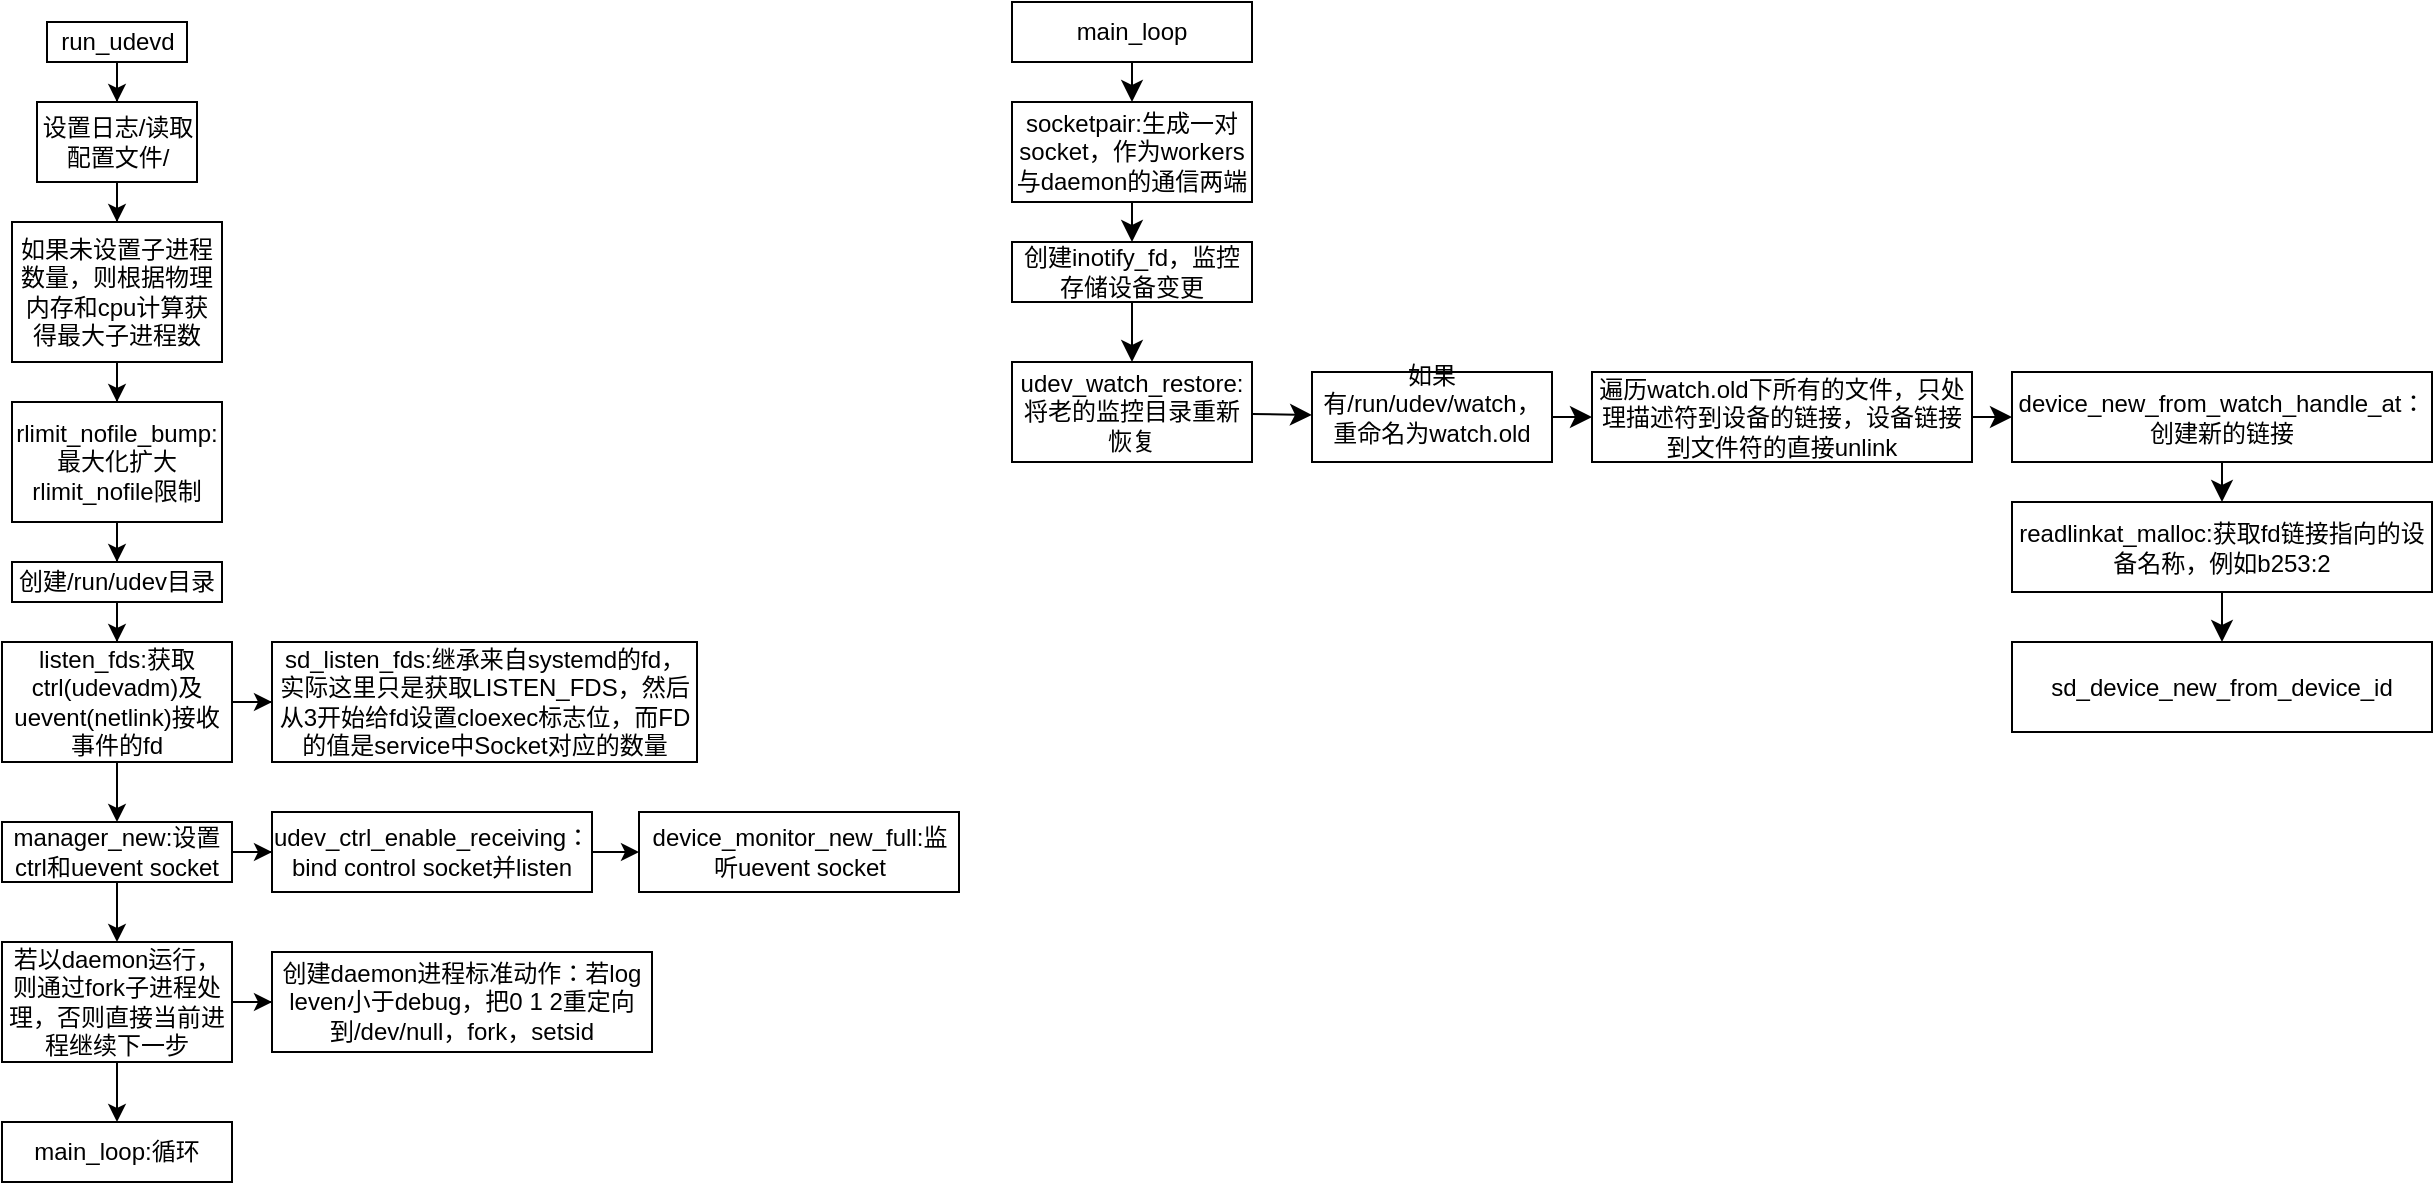 <mxfile version="24.7.7">
  <diagram name="第 1 页" id="_ok-8zPEw34e-IFgDoh3">
    <mxGraphModel dx="1562" dy="903" grid="1" gridSize="10" guides="1" tooltips="1" connect="1" arrows="1" fold="1" page="1" pageScale="1" pageWidth="827" pageHeight="1169" math="0" shadow="0">
      <root>
        <mxCell id="0" />
        <mxCell id="1" parent="0" />
        <mxCell id="km08-3lCdweRNl0uT69s-3" value="" style="edgeStyle=orthogonalEdgeStyle;rounded=0;orthogonalLoop=1;jettySize=auto;html=1;" parent="1" source="km08-3lCdweRNl0uT69s-1" target="km08-3lCdweRNl0uT69s-2" edge="1">
          <mxGeometry relative="1" as="geometry" />
        </mxCell>
        <mxCell id="km08-3lCdweRNl0uT69s-1" value="run_udevd" style="rounded=0;whiteSpace=wrap;html=1;" parent="1" vertex="1">
          <mxGeometry x="37.5" y="20" width="70" height="20" as="geometry" />
        </mxCell>
        <mxCell id="km08-3lCdweRNl0uT69s-5" value="" style="edgeStyle=orthogonalEdgeStyle;rounded=0;orthogonalLoop=1;jettySize=auto;html=1;" parent="1" source="km08-3lCdweRNl0uT69s-2" target="km08-3lCdweRNl0uT69s-4" edge="1">
          <mxGeometry relative="1" as="geometry" />
        </mxCell>
        <mxCell id="km08-3lCdweRNl0uT69s-2" value="设置日志/读取配置文件/" style="rounded=0;whiteSpace=wrap;html=1;" parent="1" vertex="1">
          <mxGeometry x="32.5" y="60" width="80" height="40" as="geometry" />
        </mxCell>
        <mxCell id="km08-3lCdweRNl0uT69s-7" value="" style="edgeStyle=orthogonalEdgeStyle;rounded=0;orthogonalLoop=1;jettySize=auto;html=1;" parent="1" source="km08-3lCdweRNl0uT69s-4" target="km08-3lCdweRNl0uT69s-6" edge="1">
          <mxGeometry relative="1" as="geometry" />
        </mxCell>
        <mxCell id="km08-3lCdweRNl0uT69s-4" value="如果未设置子进程数量，则根据物理内存和cpu计算获得最大子进程数" style="rounded=0;whiteSpace=wrap;html=1;" parent="1" vertex="1">
          <mxGeometry x="20" y="120" width="105" height="70" as="geometry" />
        </mxCell>
        <mxCell id="km08-3lCdweRNl0uT69s-9" value="" style="edgeStyle=orthogonalEdgeStyle;rounded=0;orthogonalLoop=1;jettySize=auto;html=1;" parent="1" source="km08-3lCdweRNl0uT69s-6" target="km08-3lCdweRNl0uT69s-8" edge="1">
          <mxGeometry relative="1" as="geometry" />
        </mxCell>
        <mxCell id="km08-3lCdweRNl0uT69s-6" value="&lt;div&gt;&amp;nbsp; &amp;nbsp; &amp;nbsp; &amp;nbsp; rlimit_nofile_bump:最大化扩大rlimit_nofile限制&lt;/div&gt;&lt;div&gt;&lt;br&gt;&lt;/div&gt;" style="rounded=0;whiteSpace=wrap;html=1;" parent="1" vertex="1">
          <mxGeometry x="20" y="210" width="105" height="60" as="geometry" />
        </mxCell>
        <mxCell id="km08-3lCdweRNl0uT69s-11" value="" style="edgeStyle=orthogonalEdgeStyle;rounded=0;orthogonalLoop=1;jettySize=auto;html=1;" parent="1" source="km08-3lCdweRNl0uT69s-8" target="km08-3lCdweRNl0uT69s-10" edge="1">
          <mxGeometry relative="1" as="geometry" />
        </mxCell>
        <mxCell id="km08-3lCdweRNl0uT69s-8" value="&lt;div&gt;创建/run/udev目录&lt;/div&gt;" style="rounded=0;whiteSpace=wrap;html=1;" parent="1" vertex="1">
          <mxGeometry x="20" y="290" width="105" height="20" as="geometry" />
        </mxCell>
        <mxCell id="km08-3lCdweRNl0uT69s-13" value="" style="edgeStyle=orthogonalEdgeStyle;rounded=0;orthogonalLoop=1;jettySize=auto;html=1;" parent="1" source="km08-3lCdweRNl0uT69s-10" target="km08-3lCdweRNl0uT69s-12" edge="1">
          <mxGeometry relative="1" as="geometry" />
        </mxCell>
        <mxCell id="km08-3lCdweRNl0uT69s-15" value="" style="edgeStyle=orthogonalEdgeStyle;rounded=0;orthogonalLoop=1;jettySize=auto;html=1;" parent="1" source="km08-3lCdweRNl0uT69s-10" target="km08-3lCdweRNl0uT69s-14" edge="1">
          <mxGeometry relative="1" as="geometry" />
        </mxCell>
        <mxCell id="km08-3lCdweRNl0uT69s-10" value="&lt;div&gt;listen_fds:获取ctrl(udevadm)及uevent(netlink)接收事件的fd&lt;/div&gt;" style="rounded=0;whiteSpace=wrap;html=1;" parent="1" vertex="1">
          <mxGeometry x="15" y="330" width="115" height="60" as="geometry" />
        </mxCell>
        <mxCell id="km08-3lCdweRNl0uT69s-12" value="sd_listen_fds:继承来自systemd的fd，实际这里只是获取LISTEN_FDS，然后从3开始给fd设置cloexec标志位，而FD的值是service中Socket对应的数量" style="whiteSpace=wrap;html=1;rounded=0;" parent="1" vertex="1">
          <mxGeometry x="150" y="330" width="212.5" height="60" as="geometry" />
        </mxCell>
        <mxCell id="km08-3lCdweRNl0uT69s-17" value="" style="edgeStyle=orthogonalEdgeStyle;rounded=0;orthogonalLoop=1;jettySize=auto;html=1;" parent="1" source="km08-3lCdweRNl0uT69s-14" target="km08-3lCdweRNl0uT69s-16" edge="1">
          <mxGeometry relative="1" as="geometry" />
        </mxCell>
        <mxCell id="km08-3lCdweRNl0uT69s-21" value="" style="edgeStyle=orthogonalEdgeStyle;rounded=0;orthogonalLoop=1;jettySize=auto;html=1;" parent="1" source="km08-3lCdweRNl0uT69s-14" target="km08-3lCdweRNl0uT69s-20" edge="1">
          <mxGeometry relative="1" as="geometry" />
        </mxCell>
        <mxCell id="km08-3lCdweRNl0uT69s-14" value="&lt;div&gt;manager_new:设置ctrl和uevent socket&lt;/div&gt;" style="rounded=0;whiteSpace=wrap;html=1;" parent="1" vertex="1">
          <mxGeometry x="15" y="420" width="115" height="30" as="geometry" />
        </mxCell>
        <mxCell id="km08-3lCdweRNl0uT69s-19" value="" style="edgeStyle=orthogonalEdgeStyle;rounded=0;orthogonalLoop=1;jettySize=auto;html=1;" parent="1" source="km08-3lCdweRNl0uT69s-16" target="km08-3lCdweRNl0uT69s-18" edge="1">
          <mxGeometry relative="1" as="geometry" />
        </mxCell>
        <mxCell id="km08-3lCdweRNl0uT69s-16" value="udev_ctrl_enable_receiving：bind control socket并listen" style="whiteSpace=wrap;html=1;rounded=0;" parent="1" vertex="1">
          <mxGeometry x="150" y="415" width="160" height="40" as="geometry" />
        </mxCell>
        <mxCell id="km08-3lCdweRNl0uT69s-18" value="device_monitor_new_full:监听uevent socket" style="whiteSpace=wrap;html=1;rounded=0;" parent="1" vertex="1">
          <mxGeometry x="333.5" y="415" width="160" height="40" as="geometry" />
        </mxCell>
        <mxCell id="km08-3lCdweRNl0uT69s-23" value="" style="edgeStyle=orthogonalEdgeStyle;rounded=0;orthogonalLoop=1;jettySize=auto;html=1;" parent="1" source="km08-3lCdweRNl0uT69s-20" target="km08-3lCdweRNl0uT69s-22" edge="1">
          <mxGeometry relative="1" as="geometry" />
        </mxCell>
        <mxCell id="km08-3lCdweRNl0uT69s-27" value="" style="edgeStyle=orthogonalEdgeStyle;rounded=0;orthogonalLoop=1;jettySize=auto;html=1;" parent="1" source="km08-3lCdweRNl0uT69s-20" target="km08-3lCdweRNl0uT69s-26" edge="1">
          <mxGeometry relative="1" as="geometry" />
        </mxCell>
        <mxCell id="km08-3lCdweRNl0uT69s-20" value="&lt;div&gt;若以daemon运行，则通过fork子进程处理，否则直接当前进程继续下一步&lt;/div&gt;" style="rounded=0;whiteSpace=wrap;html=1;" parent="1" vertex="1">
          <mxGeometry x="15" y="480" width="115" height="60" as="geometry" />
        </mxCell>
        <mxCell id="km08-3lCdweRNl0uT69s-22" value="&lt;div&gt;创建daemon进程标准动作：若log leven小于debug，把0 1 2重定向到/dev/null，fork，setsid&lt;/div&gt;" style="rounded=0;whiteSpace=wrap;html=1;" parent="1" vertex="1">
          <mxGeometry x="150" y="485" width="190" height="50" as="geometry" />
        </mxCell>
        <mxCell id="km08-3lCdweRNl0uT69s-26" value="&lt;div&gt;main_loop:循环&lt;/div&gt;" style="rounded=0;whiteSpace=wrap;html=1;" parent="1" vertex="1">
          <mxGeometry x="15" y="570" width="115" height="30" as="geometry" />
        </mxCell>
        <mxCell id="6oepLwqIfdeqpx-8wIz2-2" value="" style="edgeStyle=none;curved=1;rounded=0;orthogonalLoop=1;jettySize=auto;html=1;fontSize=12;startSize=8;endSize=8;" edge="1" parent="1" source="km08-3lCdweRNl0uT69s-28" target="6oepLwqIfdeqpx-8wIz2-1">
          <mxGeometry relative="1" as="geometry" />
        </mxCell>
        <mxCell id="km08-3lCdweRNl0uT69s-28" value="main_loop" style="rounded=0;whiteSpace=wrap;html=1;" parent="1" vertex="1">
          <mxGeometry x="520" y="10" width="120" height="30" as="geometry" />
        </mxCell>
        <mxCell id="6oepLwqIfdeqpx-8wIz2-4" value="" style="edgeStyle=none;curved=1;rounded=0;orthogonalLoop=1;jettySize=auto;html=1;fontSize=12;startSize=8;endSize=8;" edge="1" parent="1" source="6oepLwqIfdeqpx-8wIz2-1" target="6oepLwqIfdeqpx-8wIz2-3">
          <mxGeometry relative="1" as="geometry" />
        </mxCell>
        <mxCell id="6oepLwqIfdeqpx-8wIz2-1" value="socketpair:生成一对socket，作为workers与daemon的通信两端" style="rounded=0;whiteSpace=wrap;html=1;" vertex="1" parent="1">
          <mxGeometry x="520" y="60" width="120" height="50" as="geometry" />
        </mxCell>
        <mxCell id="6oepLwqIfdeqpx-8wIz2-6" value="" style="edgeStyle=none;curved=1;rounded=0;orthogonalLoop=1;jettySize=auto;html=1;fontSize=12;startSize=8;endSize=8;" edge="1" parent="1" source="6oepLwqIfdeqpx-8wIz2-3" target="6oepLwqIfdeqpx-8wIz2-5">
          <mxGeometry relative="1" as="geometry" />
        </mxCell>
        <mxCell id="6oepLwqIfdeqpx-8wIz2-3" value="创建inotify_fd，监控存储设备变更" style="rounded=0;whiteSpace=wrap;html=1;" vertex="1" parent="1">
          <mxGeometry x="520" y="130" width="120" height="30" as="geometry" />
        </mxCell>
        <mxCell id="6oepLwqIfdeqpx-8wIz2-8" value="" style="edgeStyle=none;curved=1;rounded=0;orthogonalLoop=1;jettySize=auto;html=1;fontSize=12;startSize=8;endSize=8;" edge="1" parent="1" source="6oepLwqIfdeqpx-8wIz2-5" target="6oepLwqIfdeqpx-8wIz2-7">
          <mxGeometry relative="1" as="geometry" />
        </mxCell>
        <mxCell id="6oepLwqIfdeqpx-8wIz2-5" value="udev_watch_restore:将老的监控目录重新恢复" style="rounded=0;whiteSpace=wrap;html=1;" vertex="1" parent="1">
          <mxGeometry x="520" y="190" width="120" height="50" as="geometry" />
        </mxCell>
        <mxCell id="6oepLwqIfdeqpx-8wIz2-10" value="" style="edgeStyle=none;curved=1;rounded=0;orthogonalLoop=1;jettySize=auto;html=1;fontSize=12;startSize=8;endSize=8;" edge="1" parent="1" source="6oepLwqIfdeqpx-8wIz2-7" target="6oepLwqIfdeqpx-8wIz2-9">
          <mxGeometry relative="1" as="geometry" />
        </mxCell>
        <mxCell id="6oepLwqIfdeqpx-8wIz2-7" value="如果有/run/udev/watch，重命名为watch.old&lt;div&gt;&lt;br&gt;&lt;/div&gt;" style="rounded=0;whiteSpace=wrap;html=1;" vertex="1" parent="1">
          <mxGeometry x="670" y="195" width="120" height="45" as="geometry" />
        </mxCell>
        <mxCell id="6oepLwqIfdeqpx-8wIz2-12" value="" style="edgeStyle=none;curved=1;rounded=0;orthogonalLoop=1;jettySize=auto;html=1;fontSize=12;startSize=8;endSize=8;" edge="1" parent="1" source="6oepLwqIfdeqpx-8wIz2-9" target="6oepLwqIfdeqpx-8wIz2-11">
          <mxGeometry relative="1" as="geometry" />
        </mxCell>
        <mxCell id="6oepLwqIfdeqpx-8wIz2-9" value="遍历watch.old下所有的文件，只处理描述符到设备的链接，设备链接到文件符的直接unlink" style="rounded=0;whiteSpace=wrap;html=1;" vertex="1" parent="1">
          <mxGeometry x="810" y="195" width="190" height="45" as="geometry" />
        </mxCell>
        <mxCell id="6oepLwqIfdeqpx-8wIz2-14" value="" style="edgeStyle=none;curved=1;rounded=0;orthogonalLoop=1;jettySize=auto;html=1;fontSize=12;startSize=8;endSize=8;" edge="1" parent="1" source="6oepLwqIfdeqpx-8wIz2-11" target="6oepLwqIfdeqpx-8wIz2-13">
          <mxGeometry relative="1" as="geometry" />
        </mxCell>
        <mxCell id="6oepLwqIfdeqpx-8wIz2-11" value="device_new_from_watch_handle_at：创建新的链接" style="rounded=0;whiteSpace=wrap;html=1;" vertex="1" parent="1">
          <mxGeometry x="1020" y="195" width="210" height="45" as="geometry" />
        </mxCell>
        <mxCell id="6oepLwqIfdeqpx-8wIz2-16" value="" style="edgeStyle=none;curved=1;rounded=0;orthogonalLoop=1;jettySize=auto;html=1;fontSize=12;startSize=8;endSize=8;" edge="1" parent="1" source="6oepLwqIfdeqpx-8wIz2-13" target="6oepLwqIfdeqpx-8wIz2-15">
          <mxGeometry relative="1" as="geometry" />
        </mxCell>
        <mxCell id="6oepLwqIfdeqpx-8wIz2-13" value="readlinkat_malloc:获取fd链接指向的设备名称，例如b253:2" style="rounded=0;whiteSpace=wrap;html=1;" vertex="1" parent="1">
          <mxGeometry x="1020" y="260" width="210" height="45" as="geometry" />
        </mxCell>
        <mxCell id="6oepLwqIfdeqpx-8wIz2-15" value="sd_device_new_from_device_id" style="rounded=0;whiteSpace=wrap;html=1;" vertex="1" parent="1">
          <mxGeometry x="1020" y="330" width="210" height="45" as="geometry" />
        </mxCell>
      </root>
    </mxGraphModel>
  </diagram>
</mxfile>
